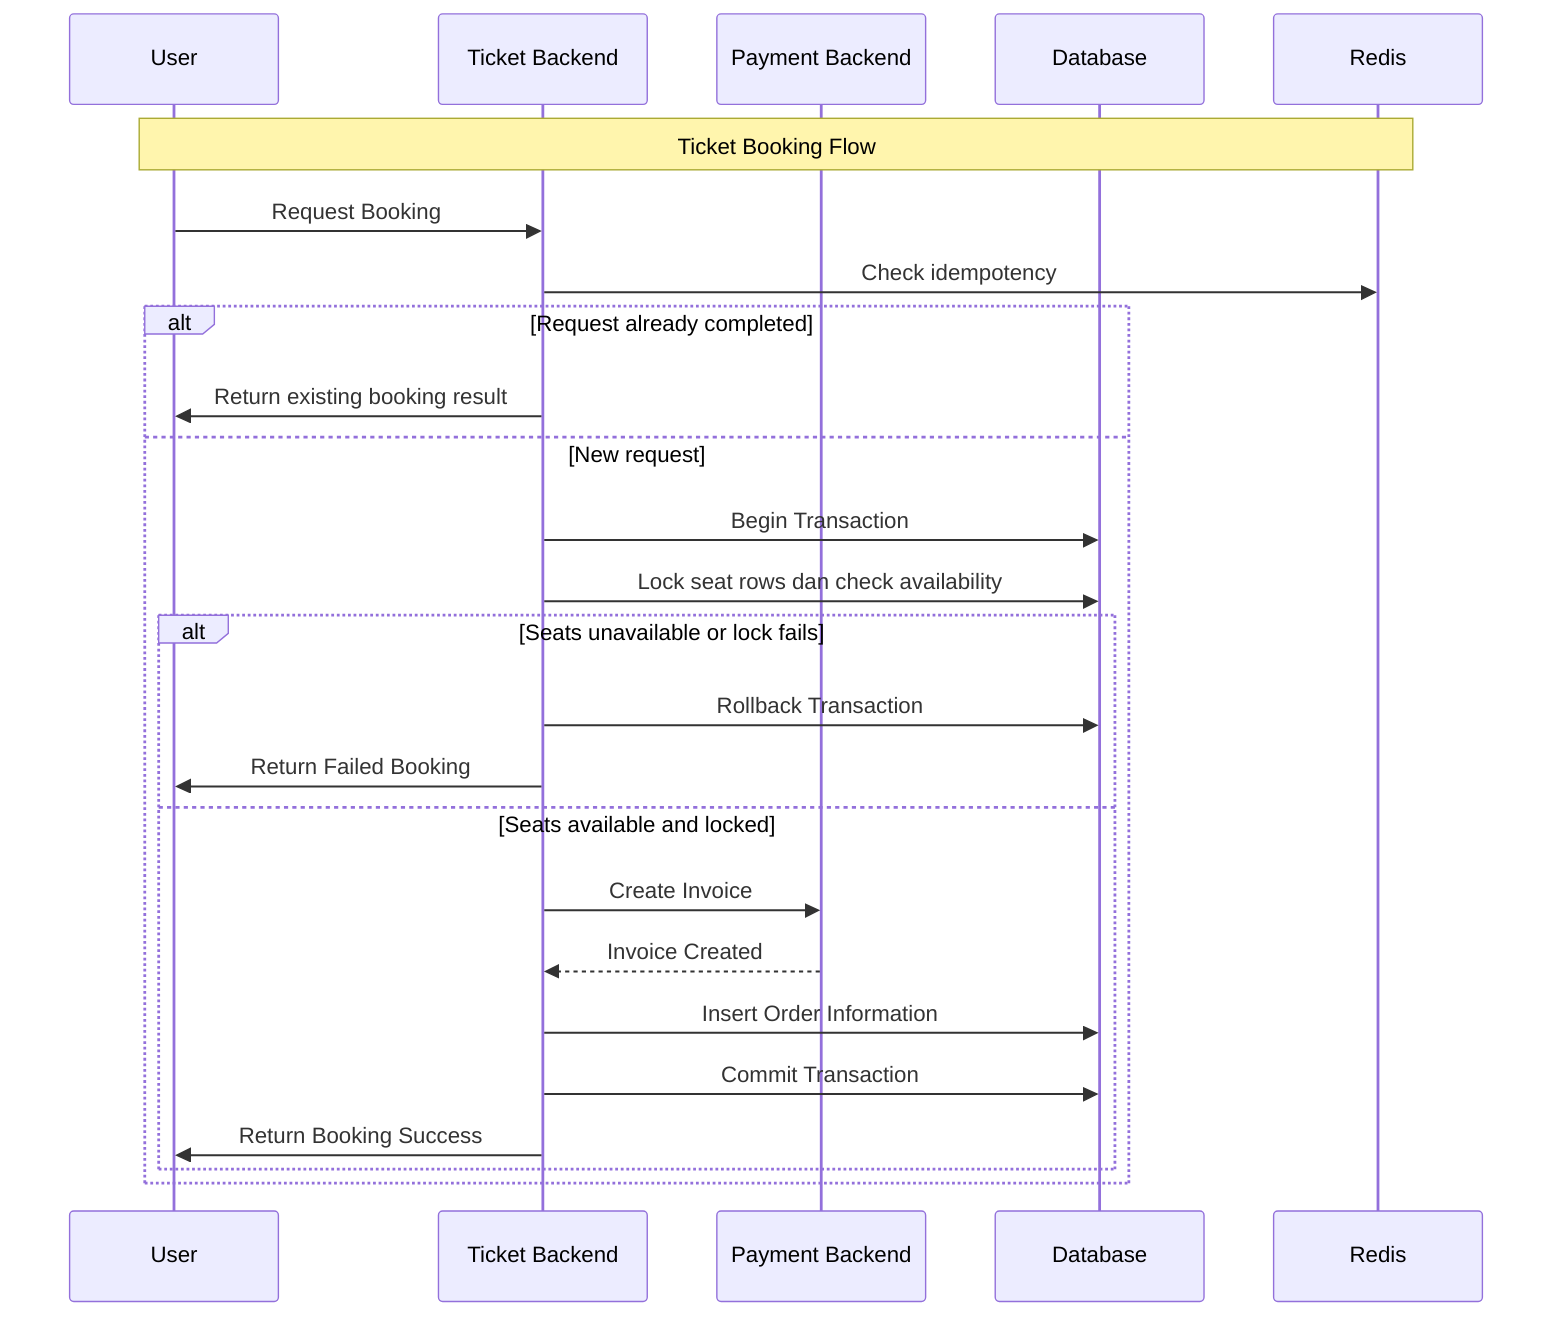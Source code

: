 sequenceDiagram
    participant User
    participant TicketBackend as Ticket Backend
    participant PaymentBackend as Payment Backend
    participant Database as Database
    participant Redis

    Note over User, Redis: Ticket Booking Flow
    
    User->>TicketBackend: Request Booking
    
    TicketBackend->>Redis: Check idempotency
    
    alt Request already completed
        TicketBackend->>User: Return existing booking result
    else New request
        TicketBackend->>Database: Begin Transaction
        TicketBackend->>Database: Lock seat rows dan check availability
        
        alt Seats unavailable or lock fails
            TicketBackend->>Database: Rollback Transaction
            TicketBackend->>User: Return Failed Booking
        else Seats available and locked
            TicketBackend->>PaymentBackend: Create Invoice
            PaymentBackend-->>TicketBackend: Invoice Created
            TicketBackend->>Database: Insert Order Information
            TicketBackend->>Database: Commit Transaction
            TicketBackend->>User: Return Booking Success
        end
    end